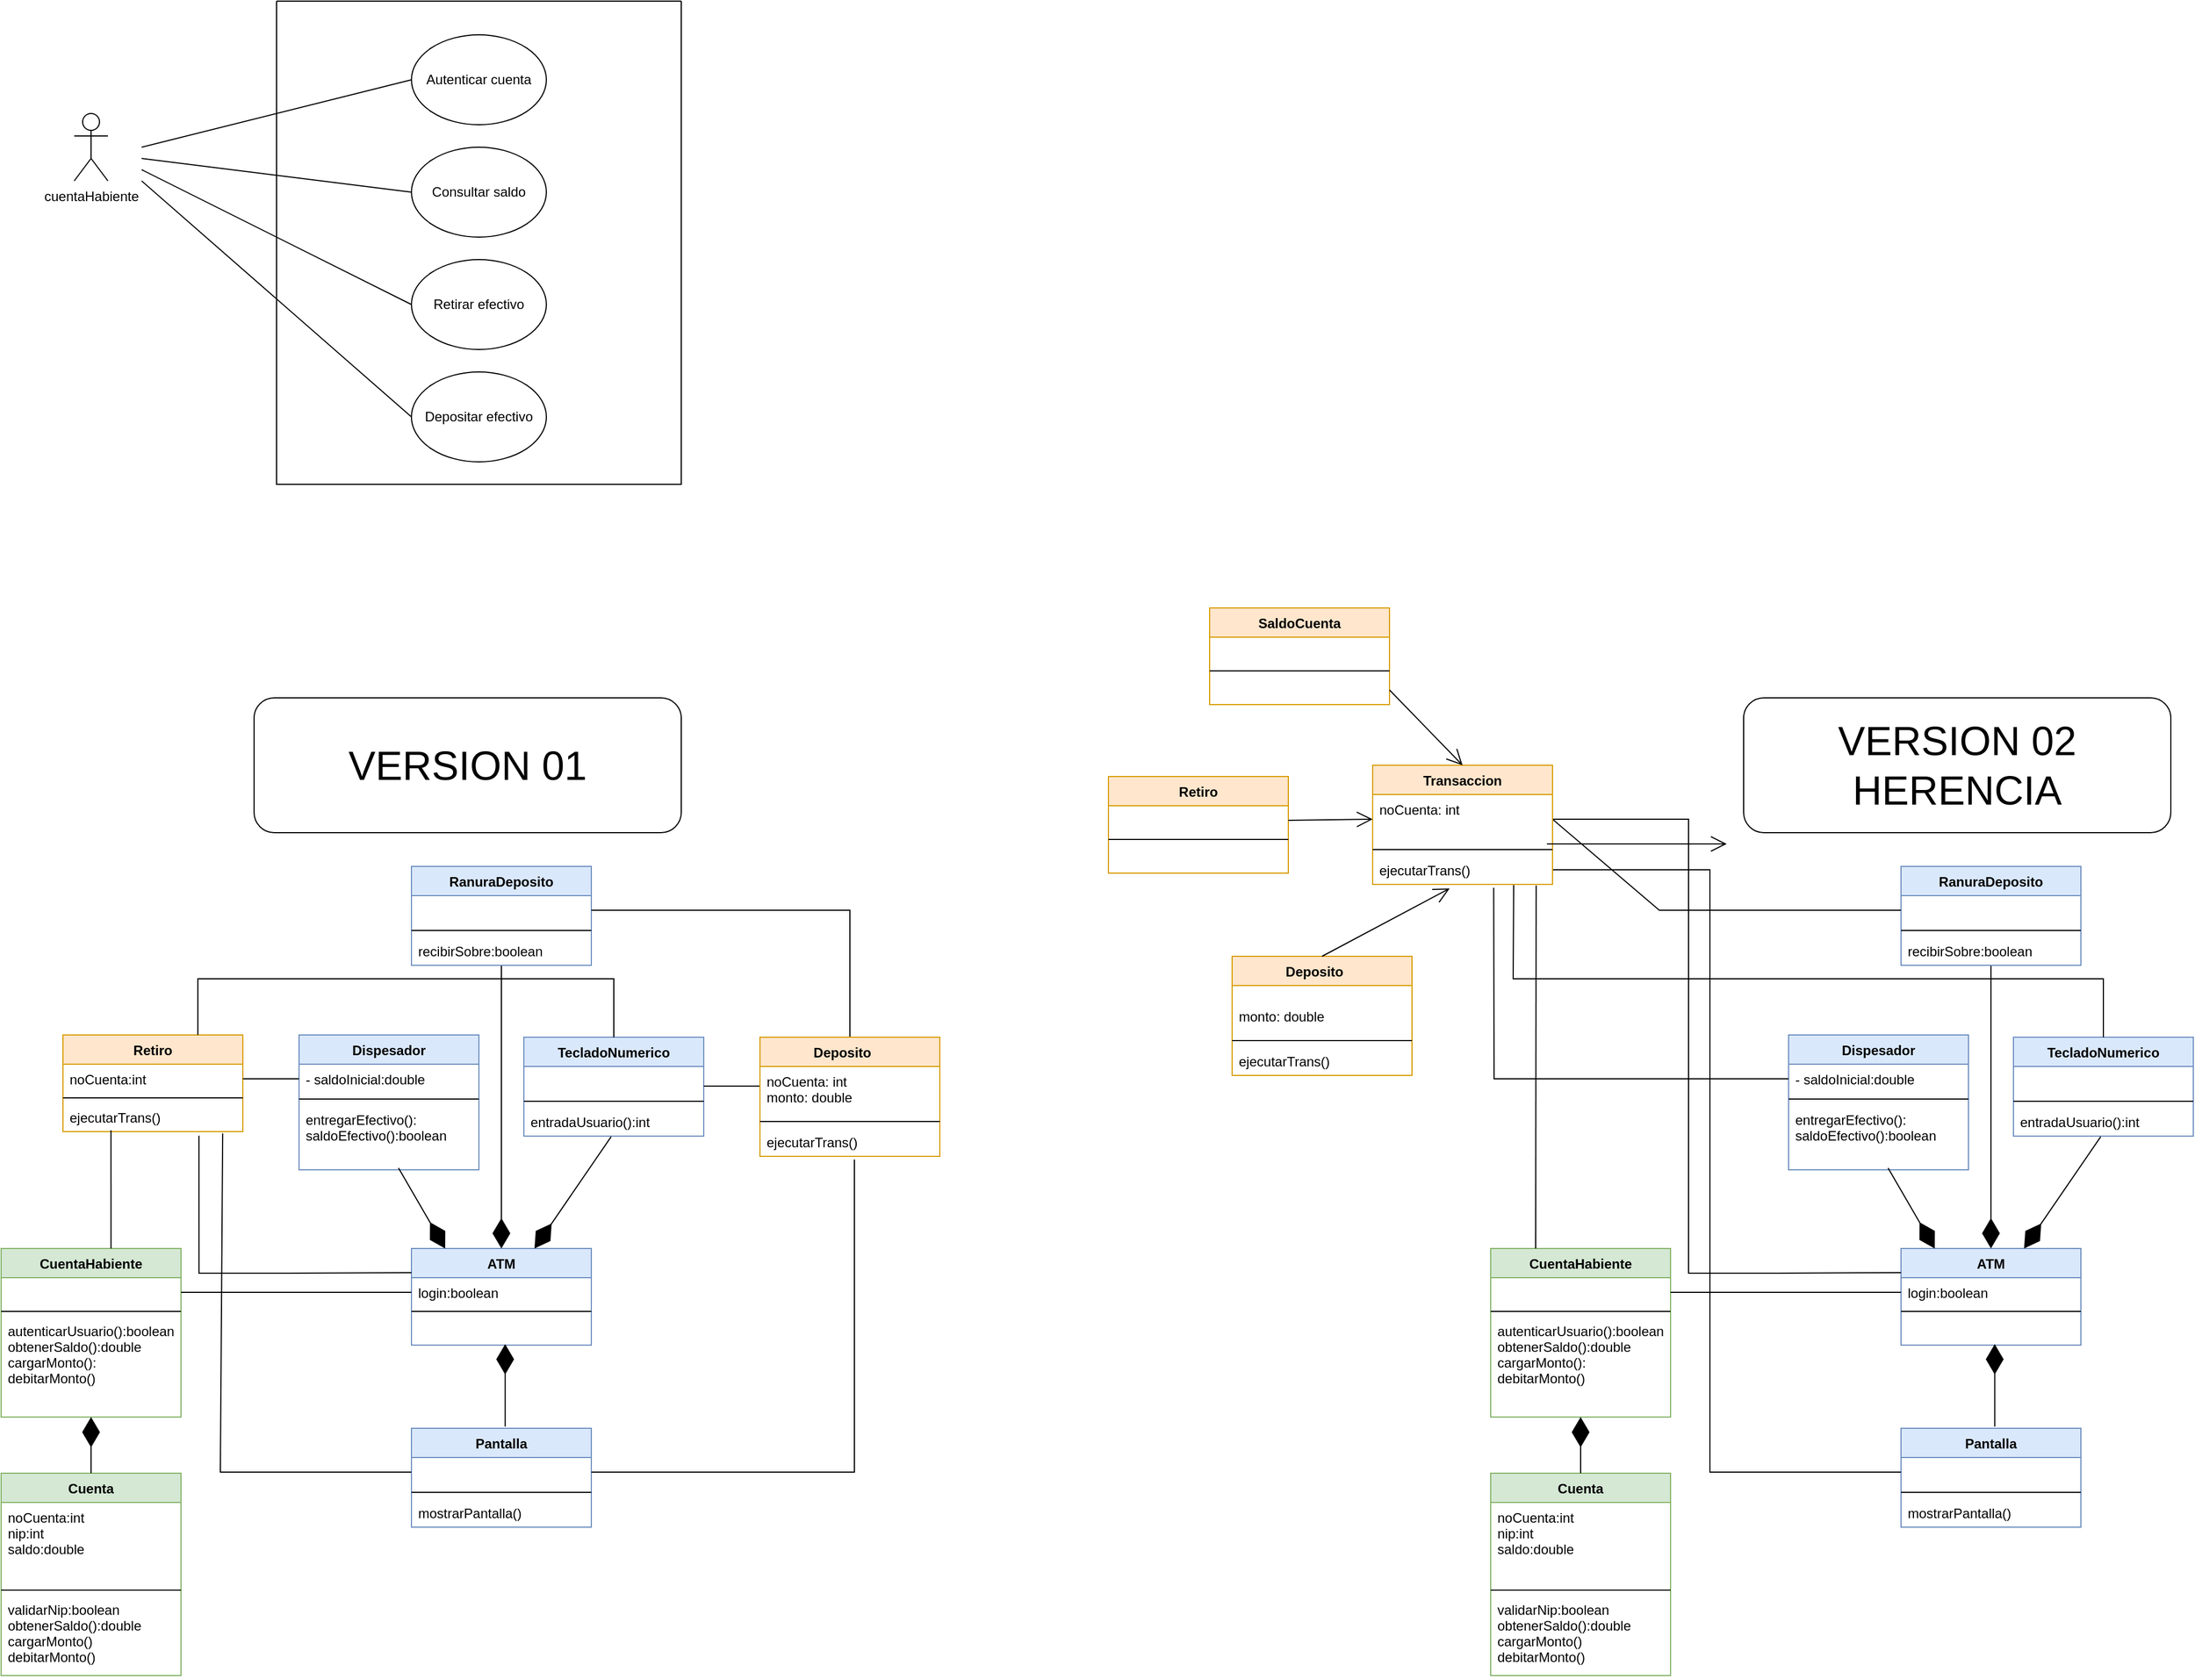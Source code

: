 <mxfile version="16.5.1" type="device"><diagram id="C5RBs43oDa-KdzZeNtuy" name="Page-1"><mxGraphModel dx="2628" dy="1106" grid="1" gridSize="10" guides="1" tooltips="1" connect="1" arrows="1" fold="1" page="1" pageScale="1" pageWidth="827" pageHeight="1169" math="0" shadow="0"><root><mxCell id="WIyWlLk6GJQsqaUBKTNV-0"/><mxCell id="WIyWlLk6GJQsqaUBKTNV-1" parent="WIyWlLk6GJQsqaUBKTNV-0"/><mxCell id="Zca9fhAjstoBfdeKBvdc-0" value="cuentaHabiente&lt;br&gt;" style="shape=umlActor;verticalLabelPosition=bottom;verticalAlign=top;html=1;outlineConnect=0;" parent="WIyWlLk6GJQsqaUBKTNV-1" vertex="1"><mxGeometry x="90" y="290" width="30" height="60" as="geometry"/></mxCell><mxCell id="Zca9fhAjstoBfdeKBvdc-4" value="" style="swimlane;startSize=0;" parent="WIyWlLk6GJQsqaUBKTNV-1" vertex="1"><mxGeometry x="270" y="190" width="360" height="430" as="geometry"/></mxCell><mxCell id="Zca9fhAjstoBfdeKBvdc-5" value="Autenticar cuenta" style="ellipse;whiteSpace=wrap;html=1;" parent="Zca9fhAjstoBfdeKBvdc-4" vertex="1"><mxGeometry x="120" y="30" width="120" height="80" as="geometry"/></mxCell><mxCell id="Zca9fhAjstoBfdeKBvdc-6" value="Consultar saldo" style="ellipse;whiteSpace=wrap;html=1;" parent="Zca9fhAjstoBfdeKBvdc-4" vertex="1"><mxGeometry x="120" y="130" width="120" height="80" as="geometry"/></mxCell><mxCell id="Zca9fhAjstoBfdeKBvdc-7" value="Retirar efectivo" style="ellipse;whiteSpace=wrap;html=1;" parent="Zca9fhAjstoBfdeKBvdc-4" vertex="1"><mxGeometry x="120" y="230" width="120" height="80" as="geometry"/></mxCell><mxCell id="Zca9fhAjstoBfdeKBvdc-8" value="Depositar efectivo" style="ellipse;whiteSpace=wrap;html=1;" parent="Zca9fhAjstoBfdeKBvdc-4" vertex="1"><mxGeometry x="120" y="330" width="120" height="80" as="geometry"/></mxCell><mxCell id="Zca9fhAjstoBfdeKBvdc-9" value="" style="endArrow=none;html=1;rounded=0;entryX=0;entryY=0.5;entryDx=0;entryDy=0;" parent="WIyWlLk6GJQsqaUBKTNV-1" target="Zca9fhAjstoBfdeKBvdc-5" edge="1"><mxGeometry width="50" height="50" relative="1" as="geometry"><mxPoint x="150" y="320" as="sourcePoint"/><mxPoint x="210" y="310" as="targetPoint"/></mxGeometry></mxCell><mxCell id="Zca9fhAjstoBfdeKBvdc-10" value="" style="endArrow=none;html=1;rounded=0;entryX=0;entryY=0.5;entryDx=0;entryDy=0;" parent="WIyWlLk6GJQsqaUBKTNV-1" target="Zca9fhAjstoBfdeKBvdc-6" edge="1"><mxGeometry width="50" height="50" relative="1" as="geometry"><mxPoint x="150" y="330" as="sourcePoint"/><mxPoint x="400" y="270.0" as="targetPoint"/></mxGeometry></mxCell><mxCell id="Zca9fhAjstoBfdeKBvdc-11" value="" style="endArrow=none;html=1;rounded=0;entryX=0;entryY=0.5;entryDx=0;entryDy=0;" parent="WIyWlLk6GJQsqaUBKTNV-1" target="Zca9fhAjstoBfdeKBvdc-7" edge="1"><mxGeometry width="50" height="50" relative="1" as="geometry"><mxPoint x="150" y="340" as="sourcePoint"/><mxPoint x="410" y="280.0" as="targetPoint"/></mxGeometry></mxCell><mxCell id="Zca9fhAjstoBfdeKBvdc-12" value="" style="endArrow=none;html=1;rounded=0;entryX=0;entryY=0.5;entryDx=0;entryDy=0;" parent="WIyWlLk6GJQsqaUBKTNV-1" target="Zca9fhAjstoBfdeKBvdc-8" edge="1"><mxGeometry width="50" height="50" relative="1" as="geometry"><mxPoint x="150" y="350" as="sourcePoint"/><mxPoint x="420" y="290.0" as="targetPoint"/></mxGeometry></mxCell><mxCell id="Zca9fhAjstoBfdeKBvdc-13" value="ATM" style="swimlane;fontStyle=1;align=center;verticalAlign=top;childLayout=stackLayout;horizontal=1;startSize=26;horizontalStack=0;resizeParent=1;resizeParentMax=0;resizeLast=0;collapsible=1;marginBottom=0;fillColor=#dae8fc;strokeColor=#6c8ebf;" parent="WIyWlLk6GJQsqaUBKTNV-1" vertex="1"><mxGeometry x="390" y="1300" width="160" height="86" as="geometry"/></mxCell><mxCell id="Zca9fhAjstoBfdeKBvdc-14" value="login:boolean" style="text;strokeColor=none;fillColor=none;align=left;verticalAlign=top;spacingLeft=4;spacingRight=4;overflow=hidden;rotatable=0;points=[[0,0.5],[1,0.5]];portConstraint=eastwest;" parent="Zca9fhAjstoBfdeKBvdc-13" vertex="1"><mxGeometry y="26" width="160" height="26" as="geometry"/></mxCell><mxCell id="Zca9fhAjstoBfdeKBvdc-15" value="" style="line;strokeWidth=1;fillColor=none;align=left;verticalAlign=middle;spacingTop=-1;spacingLeft=3;spacingRight=3;rotatable=0;labelPosition=right;points=[];portConstraint=eastwest;" parent="Zca9fhAjstoBfdeKBvdc-13" vertex="1"><mxGeometry y="52" width="160" height="8" as="geometry"/></mxCell><mxCell id="Zca9fhAjstoBfdeKBvdc-16" value=" " style="text;strokeColor=none;fillColor=none;align=left;verticalAlign=top;spacingLeft=4;spacingRight=4;overflow=hidden;rotatable=0;points=[[0,0.5],[1,0.5]];portConstraint=eastwest;" parent="Zca9fhAjstoBfdeKBvdc-13" vertex="1"><mxGeometry y="60" width="160" height="26" as="geometry"/></mxCell><mxCell id="Zca9fhAjstoBfdeKBvdc-21" value="TecladoNumerico" style="swimlane;fontStyle=1;align=center;verticalAlign=top;childLayout=stackLayout;horizontal=1;startSize=26;horizontalStack=0;resizeParent=1;resizeParentMax=0;resizeLast=0;collapsible=1;marginBottom=0;fillColor=#dae8fc;strokeColor=#6c8ebf;" parent="WIyWlLk6GJQsqaUBKTNV-1" vertex="1"><mxGeometry x="490" y="1112" width="160" height="88" as="geometry"/></mxCell><mxCell id="Zca9fhAjstoBfdeKBvdc-22" value=" " style="text;strokeColor=none;fillColor=none;align=left;verticalAlign=top;spacingLeft=4;spacingRight=4;overflow=hidden;rotatable=0;points=[[0,0.5],[1,0.5]];portConstraint=eastwest;" parent="Zca9fhAjstoBfdeKBvdc-21" vertex="1"><mxGeometry y="26" width="160" height="26" as="geometry"/></mxCell><mxCell id="Zca9fhAjstoBfdeKBvdc-23" value="" style="line;strokeWidth=1;fillColor=none;align=left;verticalAlign=middle;spacingTop=-1;spacingLeft=3;spacingRight=3;rotatable=0;labelPosition=right;points=[];portConstraint=eastwest;" parent="Zca9fhAjstoBfdeKBvdc-21" vertex="1"><mxGeometry y="52" width="160" height="10" as="geometry"/></mxCell><mxCell id="Zca9fhAjstoBfdeKBvdc-24" value="entradaUsuario():int" style="text;strokeColor=none;fillColor=none;align=left;verticalAlign=top;spacingLeft=4;spacingRight=4;overflow=hidden;rotatable=0;points=[[0,0.5],[1,0.5]];portConstraint=eastwest;" parent="Zca9fhAjstoBfdeKBvdc-21" vertex="1"><mxGeometry y="62" width="160" height="26" as="geometry"/></mxCell><mxCell id="Zca9fhAjstoBfdeKBvdc-25" value="Pantalla" style="swimlane;fontStyle=1;align=center;verticalAlign=top;childLayout=stackLayout;horizontal=1;startSize=26;horizontalStack=0;resizeParent=1;resizeParentMax=0;resizeLast=0;collapsible=1;marginBottom=0;fillColor=#dae8fc;strokeColor=#6c8ebf;" parent="WIyWlLk6GJQsqaUBKTNV-1" vertex="1"><mxGeometry x="390" y="1460" width="160" height="88" as="geometry"/></mxCell><mxCell id="Zca9fhAjstoBfdeKBvdc-26" value=" " style="text;strokeColor=none;fillColor=none;align=left;verticalAlign=top;spacingLeft=4;spacingRight=4;overflow=hidden;rotatable=0;points=[[0,0.5],[1,0.5]];portConstraint=eastwest;" parent="Zca9fhAjstoBfdeKBvdc-25" vertex="1"><mxGeometry y="26" width="160" height="26" as="geometry"/></mxCell><mxCell id="Zca9fhAjstoBfdeKBvdc-27" value="" style="line;strokeWidth=1;fillColor=none;align=left;verticalAlign=middle;spacingTop=-1;spacingLeft=3;spacingRight=3;rotatable=0;labelPosition=right;points=[];portConstraint=eastwest;" parent="Zca9fhAjstoBfdeKBvdc-25" vertex="1"><mxGeometry y="52" width="160" height="10" as="geometry"/></mxCell><mxCell id="Zca9fhAjstoBfdeKBvdc-28" value="mostrarPantalla()" style="text;strokeColor=none;fillColor=none;align=left;verticalAlign=top;spacingLeft=4;spacingRight=4;overflow=hidden;rotatable=0;points=[[0,0.5],[1,0.5]];portConstraint=eastwest;" parent="Zca9fhAjstoBfdeKBvdc-25" vertex="1"><mxGeometry y="62" width="160" height="26" as="geometry"/></mxCell><mxCell id="Zca9fhAjstoBfdeKBvdc-29" value="Dispesador" style="swimlane;fontStyle=1;align=center;verticalAlign=top;childLayout=stackLayout;horizontal=1;startSize=26;horizontalStack=0;resizeParent=1;resizeParentMax=0;resizeLast=0;collapsible=1;marginBottom=0;fillColor=#dae8fc;strokeColor=#6c8ebf;" parent="WIyWlLk6GJQsqaUBKTNV-1" vertex="1"><mxGeometry x="290" y="1110" width="160" height="120" as="geometry"/></mxCell><mxCell id="Zca9fhAjstoBfdeKBvdc-30" value="- saldoInicial:double" style="text;strokeColor=none;fillColor=none;align=left;verticalAlign=top;spacingLeft=4;spacingRight=4;overflow=hidden;rotatable=0;points=[[0,0.5],[1,0.5]];portConstraint=eastwest;" parent="Zca9fhAjstoBfdeKBvdc-29" vertex="1"><mxGeometry y="26" width="160" height="26" as="geometry"/></mxCell><mxCell id="Zca9fhAjstoBfdeKBvdc-31" value="" style="line;strokeWidth=1;fillColor=none;align=left;verticalAlign=middle;spacingTop=-1;spacingLeft=3;spacingRight=3;rotatable=0;labelPosition=right;points=[];portConstraint=eastwest;" parent="Zca9fhAjstoBfdeKBvdc-29" vertex="1"><mxGeometry y="52" width="160" height="10" as="geometry"/></mxCell><mxCell id="Zca9fhAjstoBfdeKBvdc-32" value="entregarEfectivo():&#10;saldoEfectivo():boolean" style="text;strokeColor=none;fillColor=none;align=left;verticalAlign=top;spacingLeft=4;spacingRight=4;overflow=hidden;rotatable=0;points=[[0,0.5],[1,0.5]];portConstraint=eastwest;" parent="Zca9fhAjstoBfdeKBvdc-29" vertex="1"><mxGeometry y="62" width="160" height="58" as="geometry"/></mxCell><mxCell id="Zca9fhAjstoBfdeKBvdc-33" value="" style="endArrow=diamondThin;endFill=1;endSize=24;html=1;rounded=0;entryX=0.5;entryY=0;entryDx=0;entryDy=0;" parent="WIyWlLk6GJQsqaUBKTNV-1" source="Zca9fhAjstoBfdeKBvdc-40" target="Zca9fhAjstoBfdeKBvdc-13" edge="1"><mxGeometry width="160" relative="1" as="geometry"><mxPoint x="470" y="1050" as="sourcePoint"/><mxPoint x="540" y="1290" as="targetPoint"/></mxGeometry></mxCell><mxCell id="Zca9fhAjstoBfdeKBvdc-34" value="" style="endArrow=diamondThin;endFill=1;endSize=24;html=1;rounded=0;exitX=0.485;exitY=1.022;exitDx=0;exitDy=0;exitPerimeter=0;" parent="WIyWlLk6GJQsqaUBKTNV-1" source="Zca9fhAjstoBfdeKBvdc-24" target="Zca9fhAjstoBfdeKBvdc-13" edge="1"><mxGeometry width="160" relative="1" as="geometry"><mxPoint x="631.6" y="1179.998" as="sourcePoint"/><mxPoint x="630" y="1411.14" as="targetPoint"/></mxGeometry></mxCell><mxCell id="Zca9fhAjstoBfdeKBvdc-35" value="" style="endArrow=diamondThin;endFill=1;endSize=24;html=1;rounded=0;exitX=0.553;exitY=0.973;exitDx=0;exitDy=0;exitPerimeter=0;" parent="WIyWlLk6GJQsqaUBKTNV-1" source="Zca9fhAjstoBfdeKBvdc-32" edge="1"><mxGeometry width="160" relative="1" as="geometry"><mxPoint x="360" y="1170" as="sourcePoint"/><mxPoint x="419.997" y="1300" as="targetPoint"/></mxGeometry></mxCell><mxCell id="Zca9fhAjstoBfdeKBvdc-36" value="" style="endArrow=diamondThin;endFill=1;endSize=24;html=1;rounded=0;exitX=0.521;exitY=-0.017;exitDx=0;exitDy=0;exitPerimeter=0;entryX=0.521;entryY=0.967;entryDx=0;entryDy=0;entryPerimeter=0;" parent="WIyWlLk6GJQsqaUBKTNV-1" source="Zca9fhAjstoBfdeKBvdc-25" target="Zca9fhAjstoBfdeKBvdc-16" edge="1"><mxGeometry width="160" relative="1" as="geometry"><mxPoint x="576.63" y="1284.572" as="sourcePoint"/><mxPoint x="479.997" y="1386" as="targetPoint"/></mxGeometry></mxCell><mxCell id="Zca9fhAjstoBfdeKBvdc-37" value="RanuraDeposito" style="swimlane;fontStyle=1;align=center;verticalAlign=top;childLayout=stackLayout;horizontal=1;startSize=26;horizontalStack=0;resizeParent=1;resizeParentMax=0;resizeLast=0;collapsible=1;marginBottom=0;fillColor=#dae8fc;strokeColor=#6c8ebf;" parent="WIyWlLk6GJQsqaUBKTNV-1" vertex="1"><mxGeometry x="390" y="960" width="160" height="88" as="geometry"/></mxCell><mxCell id="Zca9fhAjstoBfdeKBvdc-38" value=" " style="text;strokeColor=none;fillColor=none;align=left;verticalAlign=top;spacingLeft=4;spacingRight=4;overflow=hidden;rotatable=0;points=[[0,0.5],[1,0.5]];portConstraint=eastwest;" parent="Zca9fhAjstoBfdeKBvdc-37" vertex="1"><mxGeometry y="26" width="160" height="26" as="geometry"/></mxCell><mxCell id="Zca9fhAjstoBfdeKBvdc-39" value="" style="line;strokeWidth=1;fillColor=none;align=left;verticalAlign=middle;spacingTop=-1;spacingLeft=3;spacingRight=3;rotatable=0;labelPosition=right;points=[];portConstraint=eastwest;" parent="Zca9fhAjstoBfdeKBvdc-37" vertex="1"><mxGeometry y="52" width="160" height="10" as="geometry"/></mxCell><mxCell id="Zca9fhAjstoBfdeKBvdc-40" value="recibirSobre:boolean" style="text;strokeColor=none;fillColor=none;align=left;verticalAlign=top;spacingLeft=4;spacingRight=4;overflow=hidden;rotatable=0;points=[[0,0.5],[1,0.5]];portConstraint=eastwest;" parent="Zca9fhAjstoBfdeKBvdc-37" vertex="1"><mxGeometry y="62" width="160" height="26" as="geometry"/></mxCell><mxCell id="Zca9fhAjstoBfdeKBvdc-45" value="Retiro" style="swimlane;fontStyle=1;align=center;verticalAlign=top;childLayout=stackLayout;horizontal=1;startSize=26;horizontalStack=0;resizeParent=1;resizeParentMax=0;resizeLast=0;collapsible=1;marginBottom=0;fillColor=#ffe6cc;strokeColor=#d79b00;" parent="WIyWlLk6GJQsqaUBKTNV-1" vertex="1"><mxGeometry x="80" y="1110" width="160" height="86" as="geometry"/></mxCell><mxCell id="Zca9fhAjstoBfdeKBvdc-46" value="noCuenta:int" style="text;strokeColor=none;fillColor=none;align=left;verticalAlign=top;spacingLeft=4;spacingRight=4;overflow=hidden;rotatable=0;points=[[0,0.5],[1,0.5]];portConstraint=eastwest;" parent="Zca9fhAjstoBfdeKBvdc-45" vertex="1"><mxGeometry y="26" width="160" height="26" as="geometry"/></mxCell><mxCell id="Zca9fhAjstoBfdeKBvdc-47" value="" style="line;strokeWidth=1;fillColor=none;align=left;verticalAlign=middle;spacingTop=-1;spacingLeft=3;spacingRight=3;rotatable=0;labelPosition=right;points=[];portConstraint=eastwest;" parent="Zca9fhAjstoBfdeKBvdc-45" vertex="1"><mxGeometry y="52" width="160" height="8" as="geometry"/></mxCell><mxCell id="Zca9fhAjstoBfdeKBvdc-48" value="ejecutarTrans()" style="text;strokeColor=none;fillColor=none;align=left;verticalAlign=top;spacingLeft=4;spacingRight=4;overflow=hidden;rotatable=0;points=[[0,0.5],[1,0.5]];portConstraint=eastwest;" parent="Zca9fhAjstoBfdeKBvdc-45" vertex="1"><mxGeometry y="60" width="160" height="26" as="geometry"/></mxCell><mxCell id="Zca9fhAjstoBfdeKBvdc-49" value="CuentaHabiente" style="swimlane;fontStyle=1;align=center;verticalAlign=top;childLayout=stackLayout;horizontal=1;startSize=26;horizontalStack=0;resizeParent=1;resizeParentMax=0;resizeLast=0;collapsible=1;marginBottom=0;fillColor=#d5e8d4;strokeColor=#82b366;" parent="WIyWlLk6GJQsqaUBKTNV-1" vertex="1"><mxGeometry x="25" y="1300" width="160" height="150" as="geometry"/></mxCell><mxCell id="Zca9fhAjstoBfdeKBvdc-50" value=" " style="text;strokeColor=none;fillColor=none;align=left;verticalAlign=top;spacingLeft=4;spacingRight=4;overflow=hidden;rotatable=0;points=[[0,0.5],[1,0.5]];portConstraint=eastwest;" parent="Zca9fhAjstoBfdeKBvdc-49" vertex="1"><mxGeometry y="26" width="160" height="26" as="geometry"/></mxCell><mxCell id="Zca9fhAjstoBfdeKBvdc-51" value="" style="line;strokeWidth=1;fillColor=none;align=left;verticalAlign=middle;spacingTop=-1;spacingLeft=3;spacingRight=3;rotatable=0;labelPosition=right;points=[];portConstraint=eastwest;" parent="Zca9fhAjstoBfdeKBvdc-49" vertex="1"><mxGeometry y="52" width="160" height="8" as="geometry"/></mxCell><mxCell id="Zca9fhAjstoBfdeKBvdc-52" value="autenticarUsuario():boolean&#10;obtenerSaldo():double&#10;cargarMonto():&#10;debitarMonto()&#10;" style="text;strokeColor=none;fillColor=none;align=left;verticalAlign=top;spacingLeft=4;spacingRight=4;overflow=hidden;rotatable=0;points=[[0,0.5],[1,0.5]];portConstraint=eastwest;" parent="Zca9fhAjstoBfdeKBvdc-49" vertex="1"><mxGeometry y="60" width="160" height="90" as="geometry"/></mxCell><mxCell id="Zca9fhAjstoBfdeKBvdc-53" value="Cuenta&#10;" style="swimlane;fontStyle=1;align=center;verticalAlign=top;childLayout=stackLayout;horizontal=1;startSize=26;horizontalStack=0;resizeParent=1;resizeParentMax=0;resizeLast=0;collapsible=1;marginBottom=0;fillColor=#d5e8d4;strokeColor=#82b366;" parent="WIyWlLk6GJQsqaUBKTNV-1" vertex="1"><mxGeometry x="25" y="1500" width="160" height="180" as="geometry"/></mxCell><mxCell id="Zca9fhAjstoBfdeKBvdc-54" value="noCuenta:int&#10;nip:int&#10;saldo:double&#10;" style="text;strokeColor=none;fillColor=none;align=left;verticalAlign=top;spacingLeft=4;spacingRight=4;overflow=hidden;rotatable=0;points=[[0,0.5],[1,0.5]];portConstraint=eastwest;" parent="Zca9fhAjstoBfdeKBvdc-53" vertex="1"><mxGeometry y="26" width="160" height="74" as="geometry"/></mxCell><mxCell id="Zca9fhAjstoBfdeKBvdc-55" value="" style="line;strokeWidth=1;fillColor=none;align=left;verticalAlign=middle;spacingTop=-1;spacingLeft=3;spacingRight=3;rotatable=0;labelPosition=right;points=[];portConstraint=eastwest;" parent="Zca9fhAjstoBfdeKBvdc-53" vertex="1"><mxGeometry y="100" width="160" height="8" as="geometry"/></mxCell><mxCell id="Zca9fhAjstoBfdeKBvdc-56" value="validarNip:boolean&#10;obtenerSaldo():double&#10;cargarMonto()&#10;debitarMonto()" style="text;strokeColor=none;fillColor=none;align=left;verticalAlign=top;spacingLeft=4;spacingRight=4;overflow=hidden;rotatable=0;points=[[0,0.5],[1,0.5]];portConstraint=eastwest;" parent="Zca9fhAjstoBfdeKBvdc-53" vertex="1"><mxGeometry y="108" width="160" height="72" as="geometry"/></mxCell><mxCell id="Zca9fhAjstoBfdeKBvdc-57" value="" style="endArrow=none;html=1;rounded=0;entryX=0;entryY=0.5;entryDx=0;entryDy=0;exitX=1;exitY=0.5;exitDx=0;exitDy=0;" parent="WIyWlLk6GJQsqaUBKTNV-1" source="Zca9fhAjstoBfdeKBvdc-46" target="Zca9fhAjstoBfdeKBvdc-30" edge="1"><mxGeometry width="50" height="50" relative="1" as="geometry"><mxPoint x="140" y="1201" as="sourcePoint"/><mxPoint x="210.711" y="1151" as="targetPoint"/></mxGeometry></mxCell><mxCell id="Zca9fhAjstoBfdeKBvdc-58" value="" style="endArrow=none;html=1;rounded=0;entryX=0.267;entryY=0.956;entryDx=0;entryDy=0;entryPerimeter=0;exitX=0.611;exitY=0;exitDx=0;exitDy=0;exitPerimeter=0;" parent="WIyWlLk6GJQsqaUBKTNV-1" source="Zca9fhAjstoBfdeKBvdc-49" target="Zca9fhAjstoBfdeKBvdc-48" edge="1"><mxGeometry width="50" height="50" relative="1" as="geometry"><mxPoint x="90" y="1280" as="sourcePoint"/><mxPoint x="140" y="1230" as="targetPoint"/></mxGeometry></mxCell><mxCell id="Zca9fhAjstoBfdeKBvdc-59" value="" style="endArrow=none;html=1;rounded=0;entryX=0.888;entryY=1.062;entryDx=0;entryDy=0;entryPerimeter=0;exitX=0;exitY=0.5;exitDx=0;exitDy=0;" parent="WIyWlLk6GJQsqaUBKTNV-1" source="Zca9fhAjstoBfdeKBvdc-26" target="Zca9fhAjstoBfdeKBvdc-48" edge="1"><mxGeometry width="50" height="50" relative="1" as="geometry"><mxPoint x="200" y="1310" as="sourcePoint"/><mxPoint x="250" y="1260" as="targetPoint"/><Array as="points"><mxPoint x="220" y="1499"/></Array></mxGeometry></mxCell><mxCell id="Zca9fhAjstoBfdeKBvdc-64" value="" style="endArrow=none;html=1;rounded=0;entryX=1;entryY=0.5;entryDx=0;entryDy=0;exitX=0.5;exitY=0;exitDx=0;exitDy=0;" parent="WIyWlLk6GJQsqaUBKTNV-1" target="Zca9fhAjstoBfdeKBvdc-38" edge="1"><mxGeometry width="50" height="50" relative="1" as="geometry"><mxPoint x="780" y="1113" as="sourcePoint"/><mxPoint x="750" y="1000" as="targetPoint"/><Array as="points"><mxPoint x="780" y="999"/></Array></mxGeometry></mxCell><mxCell id="Zca9fhAjstoBfdeKBvdc-65" value="" style="endArrow=none;html=1;rounded=0;entryX=0;entryY=0.5;entryDx=0;entryDy=0;exitX=1;exitY=0.5;exitDx=0;exitDy=0;" parent="WIyWlLk6GJQsqaUBKTNV-1" edge="1"><mxGeometry width="50" height="50" relative="1" as="geometry"><mxPoint x="650" y="1155.5" as="sourcePoint"/><mxPoint x="700" y="1155.5" as="targetPoint"/></mxGeometry></mxCell><mxCell id="Zca9fhAjstoBfdeKBvdc-66" value="" style="endArrow=none;html=1;rounded=0;entryX=0.525;entryY=1.07;entryDx=0;entryDy=0;entryPerimeter=0;exitX=1;exitY=0.5;exitDx=0;exitDy=0;" parent="WIyWlLk6GJQsqaUBKTNV-1" source="Zca9fhAjstoBfdeKBvdc-26" edge="1"><mxGeometry width="50" height="50" relative="1" as="geometry"><mxPoint x="760" y="1430" as="sourcePoint"/><mxPoint x="784" y="1220.82" as="targetPoint"/><Array as="points"><mxPoint x="784" y="1499"/></Array></mxGeometry></mxCell><mxCell id="Zca9fhAjstoBfdeKBvdc-71" value="" style="endArrow=diamondThin;endFill=1;endSize=24;html=1;rounded=0;exitX=0.5;exitY=0;exitDx=0;exitDy=0;" parent="WIyWlLk6GJQsqaUBKTNV-1" source="Zca9fhAjstoBfdeKBvdc-53" edge="1"><mxGeometry width="160" relative="1" as="geometry"><mxPoint x="90" y="1400" as="sourcePoint"/><mxPoint x="105" y="1450" as="targetPoint"/></mxGeometry></mxCell><mxCell id="Zca9fhAjstoBfdeKBvdc-72" value="" style="endArrow=none;html=1;rounded=0;entryX=0;entryY=0.5;entryDx=0;entryDy=0;exitX=1;exitY=0.5;exitDx=0;exitDy=0;" parent="WIyWlLk6GJQsqaUBKTNV-1" source="Zca9fhAjstoBfdeKBvdc-50" target="Zca9fhAjstoBfdeKBvdc-14" edge="1"><mxGeometry width="50" height="50" relative="1" as="geometry"><mxPoint x="260" y="1370" as="sourcePoint"/><mxPoint x="310" y="1320" as="targetPoint"/></mxGeometry></mxCell><mxCell id="tmA6DdBI_qa4Vax4IQRW-0" value="Deposito    " style="swimlane;fontStyle=1;align=center;verticalAlign=top;childLayout=stackLayout;horizontal=1;startSize=26;horizontalStack=0;resizeParent=1;resizeParentMax=0;resizeLast=0;collapsible=1;marginBottom=0;fillColor=#ffe6cc;strokeColor=#d79b00;" vertex="1" parent="WIyWlLk6GJQsqaUBKTNV-1"><mxGeometry x="700" y="1112" width="160" height="106" as="geometry"/></mxCell><mxCell id="tmA6DdBI_qa4Vax4IQRW-1" value="noCuenta: int&#10;monto: double" style="text;strokeColor=none;fillColor=none;align=left;verticalAlign=top;spacingLeft=4;spacingRight=4;overflow=hidden;rotatable=0;points=[[0,0.5],[1,0.5]];portConstraint=eastwest;" vertex="1" parent="tmA6DdBI_qa4Vax4IQRW-0"><mxGeometry y="26" width="160" height="44" as="geometry"/></mxCell><mxCell id="tmA6DdBI_qa4Vax4IQRW-2" value="" style="line;strokeWidth=1;fillColor=none;align=left;verticalAlign=middle;spacingTop=-1;spacingLeft=3;spacingRight=3;rotatable=0;labelPosition=right;points=[];portConstraint=eastwest;" vertex="1" parent="tmA6DdBI_qa4Vax4IQRW-0"><mxGeometry y="70" width="160" height="10" as="geometry"/></mxCell><mxCell id="tmA6DdBI_qa4Vax4IQRW-3" value="ejecutarTrans()" style="text;strokeColor=none;fillColor=none;align=left;verticalAlign=top;spacingLeft=4;spacingRight=4;overflow=hidden;rotatable=0;points=[[0,0.5],[1,0.5]];portConstraint=eastwest;" vertex="1" parent="tmA6DdBI_qa4Vax4IQRW-0"><mxGeometry y="80" width="160" height="26" as="geometry"/></mxCell><mxCell id="tmA6DdBI_qa4Vax4IQRW-4" value="&lt;font style=&quot;font-size: 36px&quot;&gt;VERSION 01&lt;/font&gt;" style="rounded=1;whiteSpace=wrap;html=1;" vertex="1" parent="WIyWlLk6GJQsqaUBKTNV-1"><mxGeometry x="250" y="810" width="380" height="120" as="geometry"/></mxCell><mxCell id="tmA6DdBI_qa4Vax4IQRW-5" value="" style="endArrow=none;html=1;rounded=0;fontSize=36;entryX=0.756;entryY=1.138;entryDx=0;entryDy=0;entryPerimeter=0;exitX=0;exitY=0.25;exitDx=0;exitDy=0;" edge="1" parent="WIyWlLk6GJQsqaUBKTNV-1" source="Zca9fhAjstoBfdeKBvdc-13" target="Zca9fhAjstoBfdeKBvdc-48"><mxGeometry width="50" height="50" relative="1" as="geometry"><mxPoint x="310" y="1320" as="sourcePoint"/><mxPoint x="360" y="1270" as="targetPoint"/><Array as="points"><mxPoint x="280" y="1322"/><mxPoint x="201" y="1322"/></Array></mxGeometry></mxCell><mxCell id="tmA6DdBI_qa4Vax4IQRW-6" value="" style="endArrow=none;html=1;rounded=0;fontSize=36;exitX=0.75;exitY=0;exitDx=0;exitDy=0;entryX=0.5;entryY=0;entryDx=0;entryDy=0;" edge="1" parent="WIyWlLk6GJQsqaUBKTNV-1" source="Zca9fhAjstoBfdeKBvdc-45" target="Zca9fhAjstoBfdeKBvdc-21"><mxGeometry width="50" height="50" relative="1" as="geometry"><mxPoint x="220" y="1100" as="sourcePoint"/><mxPoint x="610" y="1060" as="targetPoint"/><Array as="points"><mxPoint x="200" y="1060"/><mxPoint x="570" y="1060"/></Array></mxGeometry></mxCell><mxCell id="tmA6DdBI_qa4Vax4IQRW-7" value="ATM" style="swimlane;fontStyle=1;align=center;verticalAlign=top;childLayout=stackLayout;horizontal=1;startSize=26;horizontalStack=0;resizeParent=1;resizeParentMax=0;resizeLast=0;collapsible=1;marginBottom=0;fillColor=#dae8fc;strokeColor=#6c8ebf;" vertex="1" parent="WIyWlLk6GJQsqaUBKTNV-1"><mxGeometry x="1715" y="1300" width="160" height="86" as="geometry"/></mxCell><mxCell id="tmA6DdBI_qa4Vax4IQRW-8" value="login:boolean" style="text;strokeColor=none;fillColor=none;align=left;verticalAlign=top;spacingLeft=4;spacingRight=4;overflow=hidden;rotatable=0;points=[[0,0.5],[1,0.5]];portConstraint=eastwest;" vertex="1" parent="tmA6DdBI_qa4Vax4IQRW-7"><mxGeometry y="26" width="160" height="26" as="geometry"/></mxCell><mxCell id="tmA6DdBI_qa4Vax4IQRW-9" value="" style="line;strokeWidth=1;fillColor=none;align=left;verticalAlign=middle;spacingTop=-1;spacingLeft=3;spacingRight=3;rotatable=0;labelPosition=right;points=[];portConstraint=eastwest;" vertex="1" parent="tmA6DdBI_qa4Vax4IQRW-7"><mxGeometry y="52" width="160" height="8" as="geometry"/></mxCell><mxCell id="tmA6DdBI_qa4Vax4IQRW-10" value=" " style="text;strokeColor=none;fillColor=none;align=left;verticalAlign=top;spacingLeft=4;spacingRight=4;overflow=hidden;rotatable=0;points=[[0,0.5],[1,0.5]];portConstraint=eastwest;" vertex="1" parent="tmA6DdBI_qa4Vax4IQRW-7"><mxGeometry y="60" width="160" height="26" as="geometry"/></mxCell><mxCell id="tmA6DdBI_qa4Vax4IQRW-11" value="TecladoNumerico" style="swimlane;fontStyle=1;align=center;verticalAlign=top;childLayout=stackLayout;horizontal=1;startSize=26;horizontalStack=0;resizeParent=1;resizeParentMax=0;resizeLast=0;collapsible=1;marginBottom=0;fillColor=#dae8fc;strokeColor=#6c8ebf;" vertex="1" parent="WIyWlLk6GJQsqaUBKTNV-1"><mxGeometry x="1815" y="1112" width="160" height="88" as="geometry"/></mxCell><mxCell id="tmA6DdBI_qa4Vax4IQRW-12" value=" " style="text;strokeColor=none;fillColor=none;align=left;verticalAlign=top;spacingLeft=4;spacingRight=4;overflow=hidden;rotatable=0;points=[[0,0.5],[1,0.5]];portConstraint=eastwest;" vertex="1" parent="tmA6DdBI_qa4Vax4IQRW-11"><mxGeometry y="26" width="160" height="26" as="geometry"/></mxCell><mxCell id="tmA6DdBI_qa4Vax4IQRW-13" value="" style="line;strokeWidth=1;fillColor=none;align=left;verticalAlign=middle;spacingTop=-1;spacingLeft=3;spacingRight=3;rotatable=0;labelPosition=right;points=[];portConstraint=eastwest;" vertex="1" parent="tmA6DdBI_qa4Vax4IQRW-11"><mxGeometry y="52" width="160" height="10" as="geometry"/></mxCell><mxCell id="tmA6DdBI_qa4Vax4IQRW-14" value="entradaUsuario():int" style="text;strokeColor=none;fillColor=none;align=left;verticalAlign=top;spacingLeft=4;spacingRight=4;overflow=hidden;rotatable=0;points=[[0,0.5],[1,0.5]];portConstraint=eastwest;" vertex="1" parent="tmA6DdBI_qa4Vax4IQRW-11"><mxGeometry y="62" width="160" height="26" as="geometry"/></mxCell><mxCell id="tmA6DdBI_qa4Vax4IQRW-15" value="Pantalla" style="swimlane;fontStyle=1;align=center;verticalAlign=top;childLayout=stackLayout;horizontal=1;startSize=26;horizontalStack=0;resizeParent=1;resizeParentMax=0;resizeLast=0;collapsible=1;marginBottom=0;fillColor=#dae8fc;strokeColor=#6c8ebf;" vertex="1" parent="WIyWlLk6GJQsqaUBKTNV-1"><mxGeometry x="1715" y="1460" width="160" height="88" as="geometry"/></mxCell><mxCell id="tmA6DdBI_qa4Vax4IQRW-16" value=" " style="text;strokeColor=none;fillColor=none;align=left;verticalAlign=top;spacingLeft=4;spacingRight=4;overflow=hidden;rotatable=0;points=[[0,0.5],[1,0.5]];portConstraint=eastwest;" vertex="1" parent="tmA6DdBI_qa4Vax4IQRW-15"><mxGeometry y="26" width="160" height="26" as="geometry"/></mxCell><mxCell id="tmA6DdBI_qa4Vax4IQRW-17" value="" style="line;strokeWidth=1;fillColor=none;align=left;verticalAlign=middle;spacingTop=-1;spacingLeft=3;spacingRight=3;rotatable=0;labelPosition=right;points=[];portConstraint=eastwest;" vertex="1" parent="tmA6DdBI_qa4Vax4IQRW-15"><mxGeometry y="52" width="160" height="10" as="geometry"/></mxCell><mxCell id="tmA6DdBI_qa4Vax4IQRW-18" value="mostrarPantalla()" style="text;strokeColor=none;fillColor=none;align=left;verticalAlign=top;spacingLeft=4;spacingRight=4;overflow=hidden;rotatable=0;points=[[0,0.5],[1,0.5]];portConstraint=eastwest;" vertex="1" parent="tmA6DdBI_qa4Vax4IQRW-15"><mxGeometry y="62" width="160" height="26" as="geometry"/></mxCell><mxCell id="tmA6DdBI_qa4Vax4IQRW-19" value="Dispesador" style="swimlane;fontStyle=1;align=center;verticalAlign=top;childLayout=stackLayout;horizontal=1;startSize=26;horizontalStack=0;resizeParent=1;resizeParentMax=0;resizeLast=0;collapsible=1;marginBottom=0;fillColor=#dae8fc;strokeColor=#6c8ebf;" vertex="1" parent="WIyWlLk6GJQsqaUBKTNV-1"><mxGeometry x="1615" y="1110" width="160" height="120" as="geometry"/></mxCell><mxCell id="tmA6DdBI_qa4Vax4IQRW-20" value="- saldoInicial:double" style="text;strokeColor=none;fillColor=none;align=left;verticalAlign=top;spacingLeft=4;spacingRight=4;overflow=hidden;rotatable=0;points=[[0,0.5],[1,0.5]];portConstraint=eastwest;" vertex="1" parent="tmA6DdBI_qa4Vax4IQRW-19"><mxGeometry y="26" width="160" height="26" as="geometry"/></mxCell><mxCell id="tmA6DdBI_qa4Vax4IQRW-21" value="" style="line;strokeWidth=1;fillColor=none;align=left;verticalAlign=middle;spacingTop=-1;spacingLeft=3;spacingRight=3;rotatable=0;labelPosition=right;points=[];portConstraint=eastwest;" vertex="1" parent="tmA6DdBI_qa4Vax4IQRW-19"><mxGeometry y="52" width="160" height="10" as="geometry"/></mxCell><mxCell id="tmA6DdBI_qa4Vax4IQRW-22" value="entregarEfectivo():&#10;saldoEfectivo():boolean" style="text;strokeColor=none;fillColor=none;align=left;verticalAlign=top;spacingLeft=4;spacingRight=4;overflow=hidden;rotatable=0;points=[[0,0.5],[1,0.5]];portConstraint=eastwest;" vertex="1" parent="tmA6DdBI_qa4Vax4IQRW-19"><mxGeometry y="62" width="160" height="58" as="geometry"/></mxCell><mxCell id="tmA6DdBI_qa4Vax4IQRW-23" value="" style="endArrow=diamondThin;endFill=1;endSize=24;html=1;rounded=0;entryX=0.5;entryY=0;entryDx=0;entryDy=0;" edge="1" parent="WIyWlLk6GJQsqaUBKTNV-1" source="tmA6DdBI_qa4Vax4IQRW-30" target="tmA6DdBI_qa4Vax4IQRW-7"><mxGeometry width="160" relative="1" as="geometry"><mxPoint x="1795" y="1050" as="sourcePoint"/><mxPoint x="1865" y="1290" as="targetPoint"/></mxGeometry></mxCell><mxCell id="tmA6DdBI_qa4Vax4IQRW-24" value="" style="endArrow=diamondThin;endFill=1;endSize=24;html=1;rounded=0;exitX=0.485;exitY=1.022;exitDx=0;exitDy=0;exitPerimeter=0;" edge="1" parent="WIyWlLk6GJQsqaUBKTNV-1" source="tmA6DdBI_qa4Vax4IQRW-14" target="tmA6DdBI_qa4Vax4IQRW-7"><mxGeometry width="160" relative="1" as="geometry"><mxPoint x="1956.6" y="1179.998" as="sourcePoint"/><mxPoint x="1955" y="1411.14" as="targetPoint"/></mxGeometry></mxCell><mxCell id="tmA6DdBI_qa4Vax4IQRW-25" value="" style="endArrow=diamondThin;endFill=1;endSize=24;html=1;rounded=0;exitX=0.553;exitY=0.973;exitDx=0;exitDy=0;exitPerimeter=0;" edge="1" parent="WIyWlLk6GJQsqaUBKTNV-1" source="tmA6DdBI_qa4Vax4IQRW-22"><mxGeometry width="160" relative="1" as="geometry"><mxPoint x="1685" y="1170" as="sourcePoint"/><mxPoint x="1744.997" y="1300" as="targetPoint"/></mxGeometry></mxCell><mxCell id="tmA6DdBI_qa4Vax4IQRW-26" value="" style="endArrow=diamondThin;endFill=1;endSize=24;html=1;rounded=0;exitX=0.521;exitY=-0.017;exitDx=0;exitDy=0;exitPerimeter=0;entryX=0.521;entryY=0.967;entryDx=0;entryDy=0;entryPerimeter=0;" edge="1" parent="WIyWlLk6GJQsqaUBKTNV-1" source="tmA6DdBI_qa4Vax4IQRW-15" target="tmA6DdBI_qa4Vax4IQRW-10"><mxGeometry width="160" relative="1" as="geometry"><mxPoint x="1901.63" y="1284.572" as="sourcePoint"/><mxPoint x="1804.997" y="1386" as="targetPoint"/></mxGeometry></mxCell><mxCell id="tmA6DdBI_qa4Vax4IQRW-27" value="RanuraDeposito" style="swimlane;fontStyle=1;align=center;verticalAlign=top;childLayout=stackLayout;horizontal=1;startSize=26;horizontalStack=0;resizeParent=1;resizeParentMax=0;resizeLast=0;collapsible=1;marginBottom=0;fillColor=#dae8fc;strokeColor=#6c8ebf;" vertex="1" parent="WIyWlLk6GJQsqaUBKTNV-1"><mxGeometry x="1715" y="960" width="160" height="88" as="geometry"/></mxCell><mxCell id="tmA6DdBI_qa4Vax4IQRW-28" value=" " style="text;strokeColor=none;fillColor=none;align=left;verticalAlign=top;spacingLeft=4;spacingRight=4;overflow=hidden;rotatable=0;points=[[0,0.5],[1,0.5]];portConstraint=eastwest;" vertex="1" parent="tmA6DdBI_qa4Vax4IQRW-27"><mxGeometry y="26" width="160" height="26" as="geometry"/></mxCell><mxCell id="tmA6DdBI_qa4Vax4IQRW-29" value="" style="line;strokeWidth=1;fillColor=none;align=left;verticalAlign=middle;spacingTop=-1;spacingLeft=3;spacingRight=3;rotatable=0;labelPosition=right;points=[];portConstraint=eastwest;" vertex="1" parent="tmA6DdBI_qa4Vax4IQRW-27"><mxGeometry y="52" width="160" height="10" as="geometry"/></mxCell><mxCell id="tmA6DdBI_qa4Vax4IQRW-30" value="recibirSobre:boolean" style="text;strokeColor=none;fillColor=none;align=left;verticalAlign=top;spacingLeft=4;spacingRight=4;overflow=hidden;rotatable=0;points=[[0,0.5],[1,0.5]];portConstraint=eastwest;" vertex="1" parent="tmA6DdBI_qa4Vax4IQRW-27"><mxGeometry y="62" width="160" height="26" as="geometry"/></mxCell><mxCell id="tmA6DdBI_qa4Vax4IQRW-35" value="CuentaHabiente" style="swimlane;fontStyle=1;align=center;verticalAlign=top;childLayout=stackLayout;horizontal=1;startSize=26;horizontalStack=0;resizeParent=1;resizeParentMax=0;resizeLast=0;collapsible=1;marginBottom=0;fillColor=#d5e8d4;strokeColor=#82b366;" vertex="1" parent="WIyWlLk6GJQsqaUBKTNV-1"><mxGeometry x="1350" y="1300" width="160" height="150" as="geometry"/></mxCell><mxCell id="tmA6DdBI_qa4Vax4IQRW-36" value=" " style="text;strokeColor=none;fillColor=none;align=left;verticalAlign=top;spacingLeft=4;spacingRight=4;overflow=hidden;rotatable=0;points=[[0,0.5],[1,0.5]];portConstraint=eastwest;" vertex="1" parent="tmA6DdBI_qa4Vax4IQRW-35"><mxGeometry y="26" width="160" height="26" as="geometry"/></mxCell><mxCell id="tmA6DdBI_qa4Vax4IQRW-37" value="" style="line;strokeWidth=1;fillColor=none;align=left;verticalAlign=middle;spacingTop=-1;spacingLeft=3;spacingRight=3;rotatable=0;labelPosition=right;points=[];portConstraint=eastwest;" vertex="1" parent="tmA6DdBI_qa4Vax4IQRW-35"><mxGeometry y="52" width="160" height="8" as="geometry"/></mxCell><mxCell id="tmA6DdBI_qa4Vax4IQRW-38" value="autenticarUsuario():boolean&#10;obtenerSaldo():double&#10;cargarMonto():&#10;debitarMonto()&#10;" style="text;strokeColor=none;fillColor=none;align=left;verticalAlign=top;spacingLeft=4;spacingRight=4;overflow=hidden;rotatable=0;points=[[0,0.5],[1,0.5]];portConstraint=eastwest;" vertex="1" parent="tmA6DdBI_qa4Vax4IQRW-35"><mxGeometry y="60" width="160" height="90" as="geometry"/></mxCell><mxCell id="tmA6DdBI_qa4Vax4IQRW-39" value="Cuenta&#10;" style="swimlane;fontStyle=1;align=center;verticalAlign=top;childLayout=stackLayout;horizontal=1;startSize=26;horizontalStack=0;resizeParent=1;resizeParentMax=0;resizeLast=0;collapsible=1;marginBottom=0;fillColor=#d5e8d4;strokeColor=#82b366;" vertex="1" parent="WIyWlLk6GJQsqaUBKTNV-1"><mxGeometry x="1350" y="1500" width="160" height="180" as="geometry"/></mxCell><mxCell id="tmA6DdBI_qa4Vax4IQRW-40" value="noCuenta:int&#10;nip:int&#10;saldo:double&#10;" style="text;strokeColor=none;fillColor=none;align=left;verticalAlign=top;spacingLeft=4;spacingRight=4;overflow=hidden;rotatable=0;points=[[0,0.5],[1,0.5]];portConstraint=eastwest;" vertex="1" parent="tmA6DdBI_qa4Vax4IQRW-39"><mxGeometry y="26" width="160" height="74" as="geometry"/></mxCell><mxCell id="tmA6DdBI_qa4Vax4IQRW-41" value="" style="line;strokeWidth=1;fillColor=none;align=left;verticalAlign=middle;spacingTop=-1;spacingLeft=3;spacingRight=3;rotatable=0;labelPosition=right;points=[];portConstraint=eastwest;" vertex="1" parent="tmA6DdBI_qa4Vax4IQRW-39"><mxGeometry y="100" width="160" height="8" as="geometry"/></mxCell><mxCell id="tmA6DdBI_qa4Vax4IQRW-42" value="validarNip:boolean&#10;obtenerSaldo():double&#10;cargarMonto()&#10;debitarMonto()" style="text;strokeColor=none;fillColor=none;align=left;verticalAlign=top;spacingLeft=4;spacingRight=4;overflow=hidden;rotatable=0;points=[[0,0.5],[1,0.5]];portConstraint=eastwest;" vertex="1" parent="tmA6DdBI_qa4Vax4IQRW-39"><mxGeometry y="108" width="160" height="72" as="geometry"/></mxCell><mxCell id="tmA6DdBI_qa4Vax4IQRW-43" value="" style="endArrow=none;html=1;rounded=0;entryX=0;entryY=0.5;entryDx=0;entryDy=0;exitX=0.673;exitY=1.115;exitDx=0;exitDy=0;exitPerimeter=0;" edge="1" parent="WIyWlLk6GJQsqaUBKTNV-1" source="tmA6DdBI_qa4Vax4IQRW-61" target="tmA6DdBI_qa4Vax4IQRW-20"><mxGeometry width="50" height="50" relative="1" as="geometry"><mxPoint x="1560" y="1149" as="sourcePoint"/><mxPoint x="1535.711" y="1151" as="targetPoint"/><Array as="points"><mxPoint x="1353" y="1149"/></Array></mxGeometry></mxCell><mxCell id="tmA6DdBI_qa4Vax4IQRW-44" value="" style="endArrow=none;html=1;rounded=0;exitX=0.25;exitY=0;exitDx=0;exitDy=0;entryX=0.909;entryY=1.038;entryDx=0;entryDy=0;entryPerimeter=0;" edge="1" parent="WIyWlLk6GJQsqaUBKTNV-1" source="tmA6DdBI_qa4Vax4IQRW-35" target="tmA6DdBI_qa4Vax4IQRW-61"><mxGeometry width="50" height="50" relative="1" as="geometry"><mxPoint x="1415" y="1280" as="sourcePoint"/><mxPoint x="1390" y="980" as="targetPoint"/></mxGeometry></mxCell><mxCell id="tmA6DdBI_qa4Vax4IQRW-45" value="" style="endArrow=none;html=1;rounded=0;entryX=1;entryY=0.5;entryDx=0;entryDy=0;exitX=0;exitY=0.5;exitDx=0;exitDy=0;" edge="1" parent="WIyWlLk6GJQsqaUBKTNV-1" source="tmA6DdBI_qa4Vax4IQRW-16" target="tmA6DdBI_qa4Vax4IQRW-61"><mxGeometry width="50" height="50" relative="1" as="geometry"><mxPoint x="1525" y="1310" as="sourcePoint"/><mxPoint x="1547.08" y="1197.612" as="targetPoint"/><Array as="points"><mxPoint x="1545" y="1499"/><mxPoint x="1545" y="963"/></Array></mxGeometry></mxCell><mxCell id="tmA6DdBI_qa4Vax4IQRW-46" value="" style="endArrow=none;html=1;rounded=0;entryX=0;entryY=0.5;entryDx=0;entryDy=0;exitX=1;exitY=0.5;exitDx=0;exitDy=0;" edge="1" parent="WIyWlLk6GJQsqaUBKTNV-1" target="tmA6DdBI_qa4Vax4IQRW-28" source="tmA6DdBI_qa4Vax4IQRW-59"><mxGeometry width="50" height="50" relative="1" as="geometry"><mxPoint x="2105" y="1113" as="sourcePoint"/><mxPoint x="2075" y="1000" as="targetPoint"/><Array as="points"><mxPoint x="1500" y="999"/></Array></mxGeometry></mxCell><mxCell id="tmA6DdBI_qa4Vax4IQRW-49" value="" style="endArrow=diamondThin;endFill=1;endSize=24;html=1;rounded=0;exitX=0.5;exitY=0;exitDx=0;exitDy=0;" edge="1" parent="WIyWlLk6GJQsqaUBKTNV-1" source="tmA6DdBI_qa4Vax4IQRW-39"><mxGeometry width="160" relative="1" as="geometry"><mxPoint x="1415" y="1400" as="sourcePoint"/><mxPoint x="1430" y="1450" as="targetPoint"/></mxGeometry></mxCell><mxCell id="tmA6DdBI_qa4Vax4IQRW-50" value="" style="endArrow=none;html=1;rounded=0;entryX=0;entryY=0.5;entryDx=0;entryDy=0;exitX=1;exitY=0.5;exitDx=0;exitDy=0;" edge="1" parent="WIyWlLk6GJQsqaUBKTNV-1" source="tmA6DdBI_qa4Vax4IQRW-36" target="tmA6DdBI_qa4Vax4IQRW-8"><mxGeometry width="50" height="50" relative="1" as="geometry"><mxPoint x="1585" y="1370" as="sourcePoint"/><mxPoint x="1635" y="1320" as="targetPoint"/></mxGeometry></mxCell><mxCell id="tmA6DdBI_qa4Vax4IQRW-55" value="&lt;font style=&quot;font-size: 36px&quot;&gt;VERSION 02&lt;br&gt;HERENCIA&lt;br&gt;&lt;/font&gt;" style="rounded=1;whiteSpace=wrap;html=1;" vertex="1" parent="WIyWlLk6GJQsqaUBKTNV-1"><mxGeometry x="1575" y="810" width="380" height="120" as="geometry"/></mxCell><mxCell id="tmA6DdBI_qa4Vax4IQRW-56" value="" style="endArrow=none;html=1;rounded=0;fontSize=36;entryX=1;entryY=0.5;entryDx=0;entryDy=0;exitX=0;exitY=0.25;exitDx=0;exitDy=0;" edge="1" parent="WIyWlLk6GJQsqaUBKTNV-1" source="tmA6DdBI_qa4Vax4IQRW-7" target="tmA6DdBI_qa4Vax4IQRW-59"><mxGeometry width="50" height="50" relative="1" as="geometry"><mxPoint x="1635" y="1320" as="sourcePoint"/><mxPoint x="1525.96" y="1199.588" as="targetPoint"/><Array as="points"><mxPoint x="1605" y="1322"/><mxPoint x="1526" y="1322"/><mxPoint x="1526" y="918"/></Array></mxGeometry></mxCell><mxCell id="tmA6DdBI_qa4Vax4IQRW-57" value="" style="endArrow=none;html=1;rounded=0;fontSize=36;entryX=0.5;entryY=0;entryDx=0;entryDy=0;exitX=0.784;exitY=1.024;exitDx=0;exitDy=0;exitPerimeter=0;" edge="1" parent="WIyWlLk6GJQsqaUBKTNV-1" source="tmA6DdBI_qa4Vax4IQRW-61" target="tmA6DdBI_qa4Vax4IQRW-11"><mxGeometry width="50" height="50" relative="1" as="geometry"><mxPoint x="1370" y="990" as="sourcePoint"/><mxPoint x="1935" y="1060" as="targetPoint"/><Array as="points"><mxPoint x="1370" y="1060"/><mxPoint x="1895" y="1060"/></Array></mxGeometry></mxCell><mxCell id="tmA6DdBI_qa4Vax4IQRW-58" value="Transaccion" style="swimlane;fontStyle=1;align=center;verticalAlign=top;childLayout=stackLayout;horizontal=1;startSize=26;horizontalStack=0;resizeParent=1;resizeParentMax=0;resizeLast=0;collapsible=1;marginBottom=0;fillColor=#ffe6cc;strokeColor=#d79b00;" vertex="1" parent="WIyWlLk6GJQsqaUBKTNV-1"><mxGeometry x="1245" y="870" width="160" height="106" as="geometry"/></mxCell><mxCell id="tmA6DdBI_qa4Vax4IQRW-59" value="noCuenta: int" style="text;strokeColor=none;fillColor=none;align=left;verticalAlign=top;spacingLeft=4;spacingRight=4;overflow=hidden;rotatable=0;points=[[0,0.5],[1,0.5]];portConstraint=eastwest;" vertex="1" parent="tmA6DdBI_qa4Vax4IQRW-58"><mxGeometry y="26" width="160" height="44" as="geometry"/></mxCell><mxCell id="tmA6DdBI_qa4Vax4IQRW-60" value="" style="line;strokeWidth=1;fillColor=none;align=left;verticalAlign=middle;spacingTop=-1;spacingLeft=3;spacingRight=3;rotatable=0;labelPosition=right;points=[];portConstraint=eastwest;" vertex="1" parent="tmA6DdBI_qa4Vax4IQRW-58"><mxGeometry y="70" width="160" height="10" as="geometry"/></mxCell><mxCell id="tmA6DdBI_qa4Vax4IQRW-61" value="ejecutarTrans()" style="text;strokeColor=none;fillColor=none;align=left;verticalAlign=top;spacingLeft=4;spacingRight=4;overflow=hidden;rotatable=0;points=[[0,0.5],[1,0.5]];portConstraint=eastwest;" vertex="1" parent="tmA6DdBI_qa4Vax4IQRW-58"><mxGeometry y="80" width="160" height="26" as="geometry"/></mxCell><mxCell id="tmA6DdBI_qa4Vax4IQRW-62" value="Deposito    " style="swimlane;fontStyle=1;align=center;verticalAlign=top;childLayout=stackLayout;horizontal=1;startSize=26;horizontalStack=0;resizeParent=1;resizeParentMax=0;resizeLast=0;collapsible=1;marginBottom=0;fillColor=#ffe6cc;strokeColor=#d79b00;" vertex="1" parent="WIyWlLk6GJQsqaUBKTNV-1"><mxGeometry x="1120" y="1040" width="160" height="106" as="geometry"/></mxCell><mxCell id="tmA6DdBI_qa4Vax4IQRW-77" value="" style="endArrow=open;endFill=1;endSize=12;html=1;rounded=0;fontSize=36;entryX=0.428;entryY=1.138;entryDx=0;entryDy=0;exitX=1;exitY=0.5;exitDx=0;exitDy=0;entryPerimeter=0;" edge="1" parent="tmA6DdBI_qa4Vax4IQRW-62" target="tmA6DdBI_qa4Vax4IQRW-61"><mxGeometry width="160" relative="1" as="geometry"><mxPoint x="80" y="-2.274e-13" as="sourcePoint"/><mxPoint x="145" y="67" as="targetPoint"/></mxGeometry></mxCell><mxCell id="tmA6DdBI_qa4Vax4IQRW-63" value="&#10;monto: double" style="text;strokeColor=none;fillColor=none;align=left;verticalAlign=top;spacingLeft=4;spacingRight=4;overflow=hidden;rotatable=0;points=[[0,0.5],[1,0.5]];portConstraint=eastwest;" vertex="1" parent="tmA6DdBI_qa4Vax4IQRW-62"><mxGeometry y="26" width="160" height="44" as="geometry"/></mxCell><mxCell id="tmA6DdBI_qa4Vax4IQRW-64" value="" style="line;strokeWidth=1;fillColor=none;align=left;verticalAlign=middle;spacingTop=-1;spacingLeft=3;spacingRight=3;rotatable=0;labelPosition=right;points=[];portConstraint=eastwest;" vertex="1" parent="tmA6DdBI_qa4Vax4IQRW-62"><mxGeometry y="70" width="160" height="10" as="geometry"/></mxCell><mxCell id="tmA6DdBI_qa4Vax4IQRW-65" value="ejecutarTrans()" style="text;strokeColor=none;fillColor=none;align=left;verticalAlign=top;spacingLeft=4;spacingRight=4;overflow=hidden;rotatable=0;points=[[0,0.5],[1,0.5]];portConstraint=eastwest;" vertex="1" parent="tmA6DdBI_qa4Vax4IQRW-62"><mxGeometry y="80" width="160" height="26" as="geometry"/></mxCell><mxCell id="tmA6DdBI_qa4Vax4IQRW-66" value="Retiro" style="swimlane;fontStyle=1;align=center;verticalAlign=top;childLayout=stackLayout;horizontal=1;startSize=26;horizontalStack=0;resizeParent=1;resizeParentMax=0;resizeLast=0;collapsible=1;marginBottom=0;fillColor=#ffe6cc;strokeColor=#d79b00;" vertex="1" parent="WIyWlLk6GJQsqaUBKTNV-1"><mxGeometry x="1010" y="880" width="160" height="86" as="geometry"/></mxCell><mxCell id="tmA6DdBI_qa4Vax4IQRW-67" value=" " style="text;strokeColor=none;fillColor=none;align=left;verticalAlign=top;spacingLeft=4;spacingRight=4;overflow=hidden;rotatable=0;points=[[0,0.5],[1,0.5]];portConstraint=eastwest;" vertex="1" parent="tmA6DdBI_qa4Vax4IQRW-66"><mxGeometry y="26" width="160" height="26" as="geometry"/></mxCell><mxCell id="tmA6DdBI_qa4Vax4IQRW-68" value="" style="line;strokeWidth=1;fillColor=none;align=left;verticalAlign=middle;spacingTop=-1;spacingLeft=3;spacingRight=3;rotatable=0;labelPosition=right;points=[];portConstraint=eastwest;" vertex="1" parent="tmA6DdBI_qa4Vax4IQRW-66"><mxGeometry y="52" width="160" height="8" as="geometry"/></mxCell><mxCell id="tmA6DdBI_qa4Vax4IQRW-69" value=" " style="text;strokeColor=none;fillColor=none;align=left;verticalAlign=top;spacingLeft=4;spacingRight=4;overflow=hidden;rotatable=0;points=[[0,0.5],[1,0.5]];portConstraint=eastwest;" vertex="1" parent="tmA6DdBI_qa4Vax4IQRW-66"><mxGeometry y="60" width="160" height="26" as="geometry"/></mxCell><mxCell id="tmA6DdBI_qa4Vax4IQRW-70" value="SaldoCuenta" style="swimlane;fontStyle=1;align=center;verticalAlign=top;childLayout=stackLayout;horizontal=1;startSize=26;horizontalStack=0;resizeParent=1;resizeParentMax=0;resizeLast=0;collapsible=1;marginBottom=0;fillColor=#ffe6cc;strokeColor=#d79b00;" vertex="1" parent="WIyWlLk6GJQsqaUBKTNV-1"><mxGeometry x="1100" y="730" width="160" height="86" as="geometry"/></mxCell><mxCell id="tmA6DdBI_qa4Vax4IQRW-71" value=" " style="text;strokeColor=none;fillColor=none;align=left;verticalAlign=top;spacingLeft=4;spacingRight=4;overflow=hidden;rotatable=0;points=[[0,0.5],[1,0.5]];portConstraint=eastwest;" vertex="1" parent="tmA6DdBI_qa4Vax4IQRW-70"><mxGeometry y="26" width="160" height="26" as="geometry"/></mxCell><mxCell id="tmA6DdBI_qa4Vax4IQRW-72" value="" style="line;strokeWidth=1;fillColor=none;align=left;verticalAlign=middle;spacingTop=-1;spacingLeft=3;spacingRight=3;rotatable=0;labelPosition=right;points=[];portConstraint=eastwest;" vertex="1" parent="tmA6DdBI_qa4Vax4IQRW-70"><mxGeometry y="52" width="160" height="8" as="geometry"/></mxCell><mxCell id="tmA6DdBI_qa4Vax4IQRW-73" value=" " style="text;strokeColor=none;fillColor=none;align=left;verticalAlign=top;spacingLeft=4;spacingRight=4;overflow=hidden;rotatable=0;points=[[0,0.5],[1,0.5]];portConstraint=eastwest;" vertex="1" parent="tmA6DdBI_qa4Vax4IQRW-70"><mxGeometry y="60" width="160" height="26" as="geometry"/></mxCell><mxCell id="tmA6DdBI_qa4Vax4IQRW-74" value="" style="endArrow=open;endFill=1;endSize=12;html=1;rounded=0;fontSize=36;" edge="1" parent="WIyWlLk6GJQsqaUBKTNV-1"><mxGeometry width="160" relative="1" as="geometry"><mxPoint x="1400" y="940" as="sourcePoint"/><mxPoint x="1560" y="940" as="targetPoint"/></mxGeometry></mxCell><mxCell id="tmA6DdBI_qa4Vax4IQRW-75" value="" style="endArrow=open;endFill=1;endSize=12;html=1;rounded=0;fontSize=36;entryX=0.5;entryY=0;entryDx=0;entryDy=0;exitX=1;exitY=0.5;exitDx=0;exitDy=0;" edge="1" parent="WIyWlLk6GJQsqaUBKTNV-1" source="tmA6DdBI_qa4Vax4IQRW-73" target="tmA6DdBI_qa4Vax4IQRW-58"><mxGeometry width="160" relative="1" as="geometry"><mxPoint x="970" y="800" as="sourcePoint"/><mxPoint x="1130" y="800" as="targetPoint"/></mxGeometry></mxCell><mxCell id="tmA6DdBI_qa4Vax4IQRW-76" value="" style="endArrow=open;endFill=1;endSize=12;html=1;rounded=0;fontSize=36;entryX=0;entryY=0.5;entryDx=0;entryDy=0;exitX=1;exitY=0.5;exitDx=0;exitDy=0;" edge="1" parent="WIyWlLk6GJQsqaUBKTNV-1" source="tmA6DdBI_qa4Vax4IQRW-67" target="tmA6DdBI_qa4Vax4IQRW-59"><mxGeometry width="160" relative="1" as="geometry"><mxPoint x="1180" y="863.0" as="sourcePoint"/><mxPoint x="1245" y="930" as="targetPoint"/></mxGeometry></mxCell></root></mxGraphModel></diagram></mxfile>